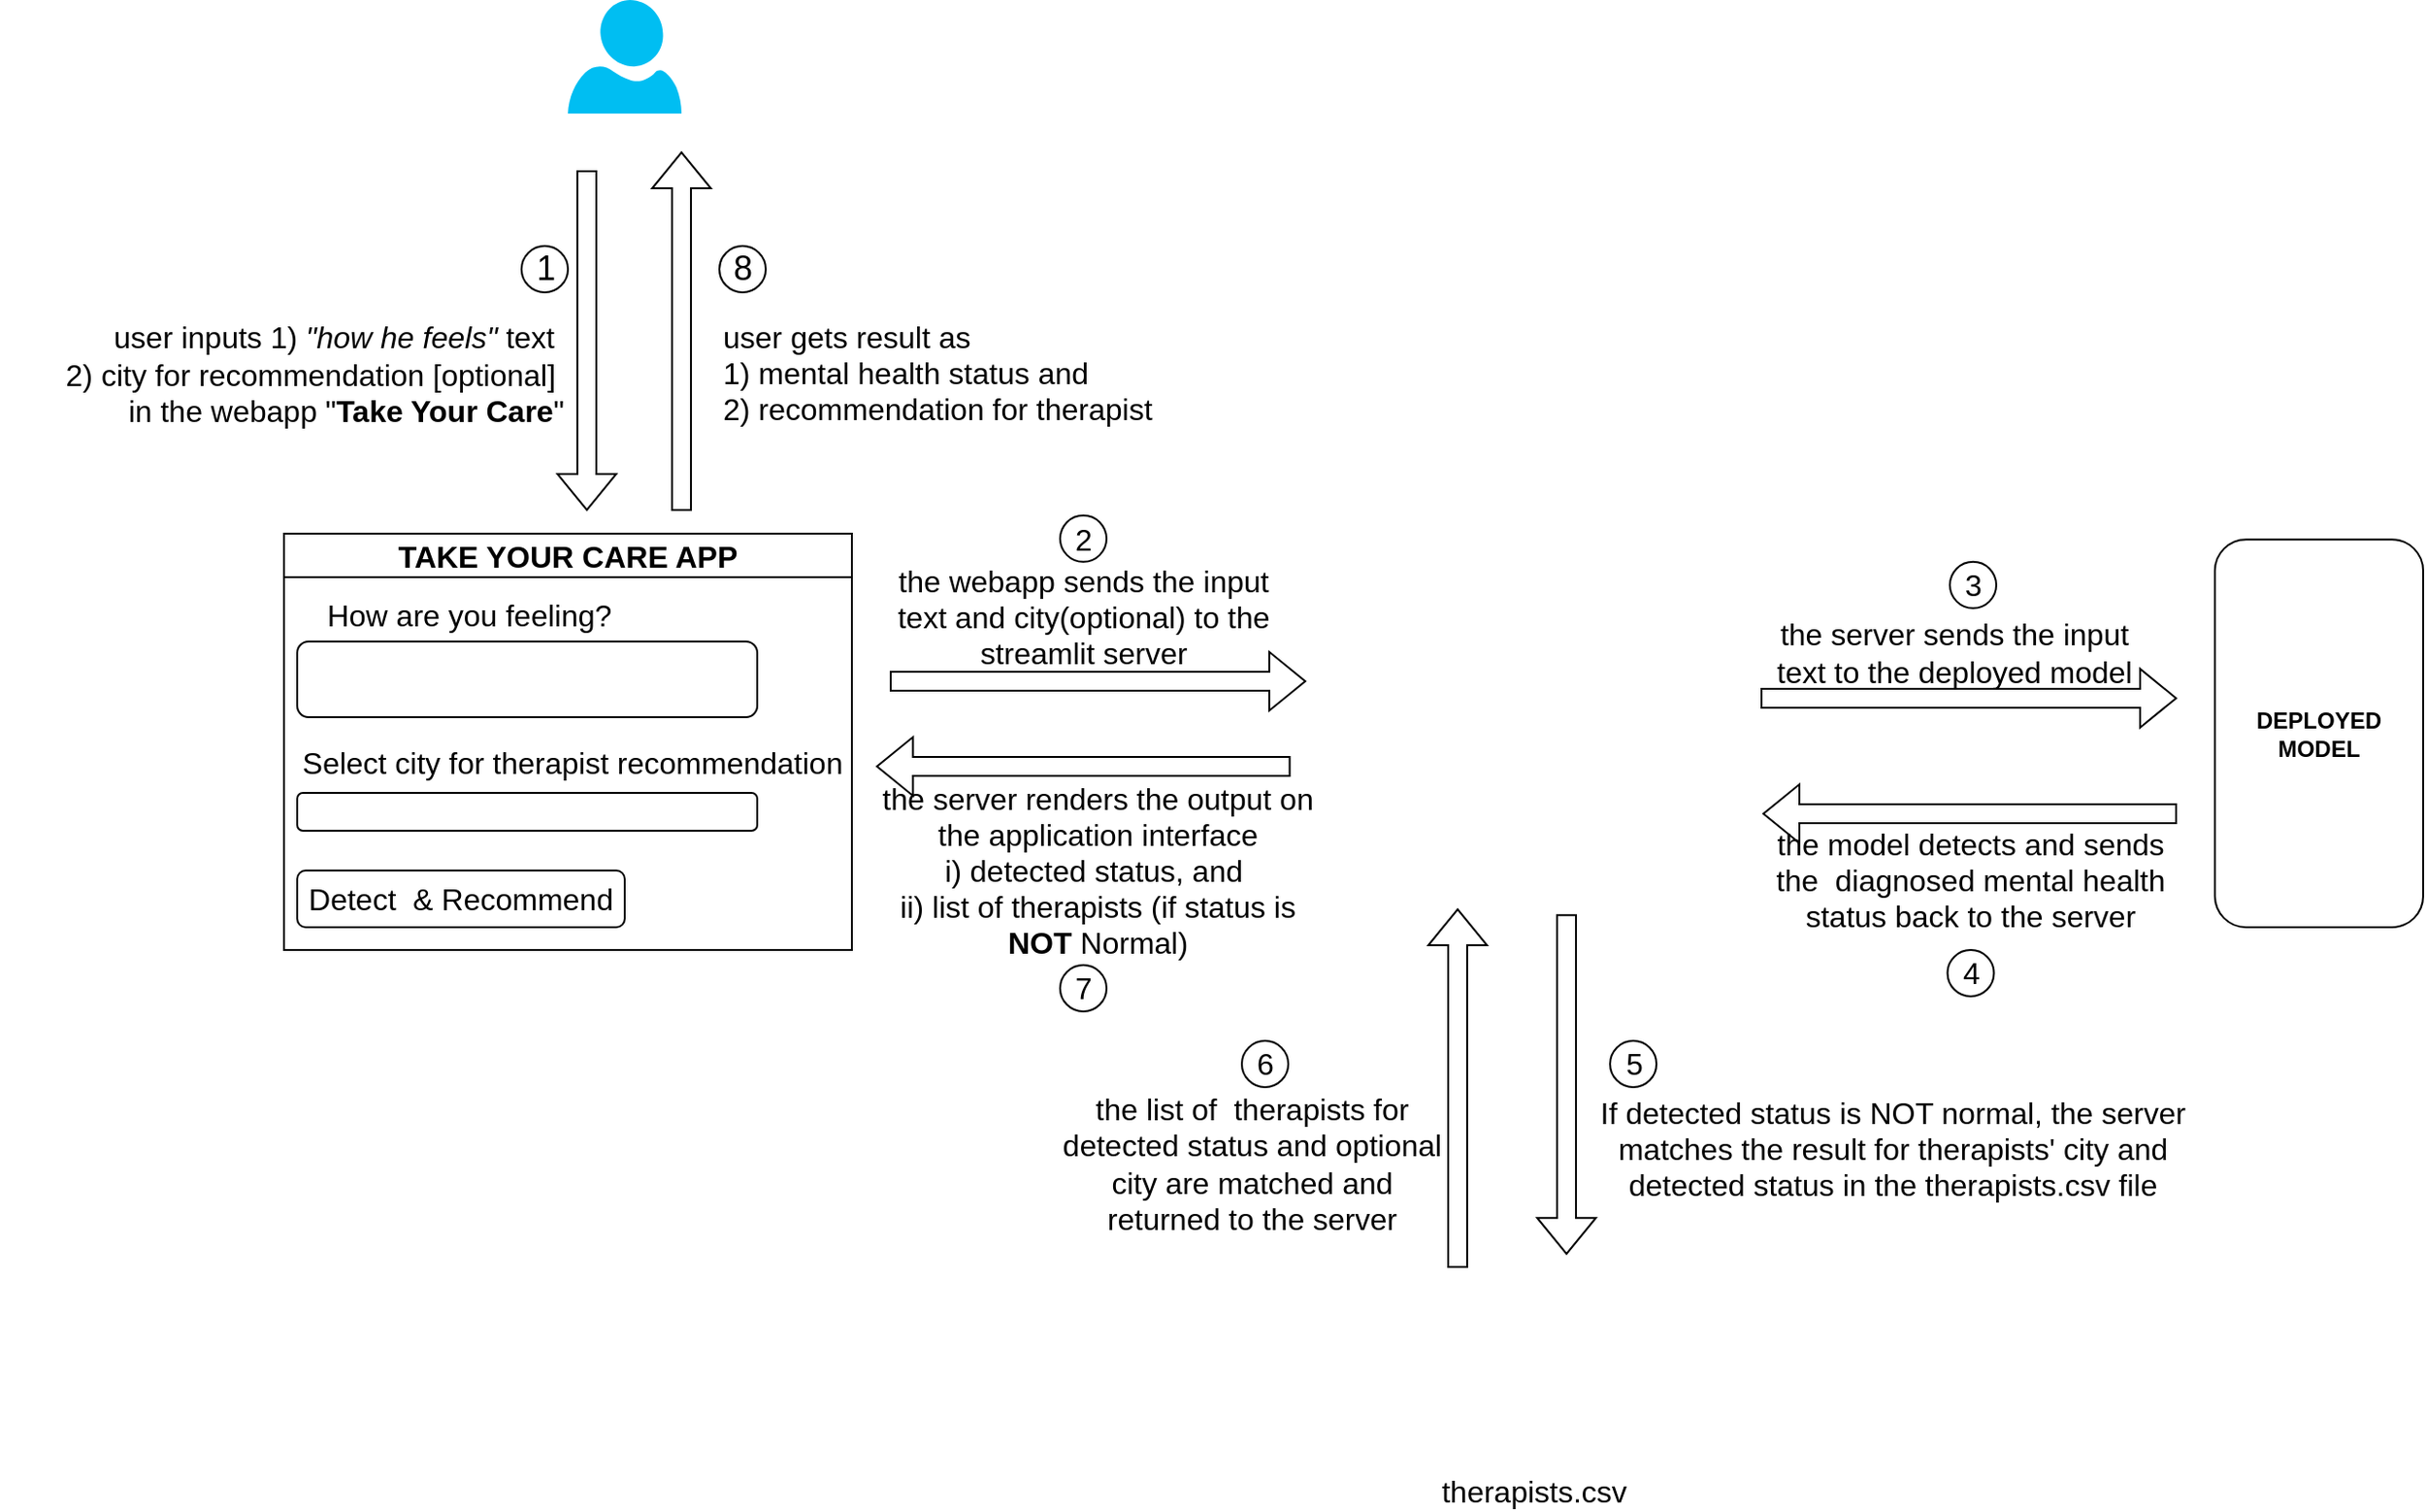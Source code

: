 <mxfile version="26.2.14">
  <diagram name="Page-1" id="6ngZtiUM4uMh45GGR5u8">
    <mxGraphModel dx="513" dy="460" grid="1" gridSize="10" guides="1" tooltips="1" connect="1" arrows="1" fold="1" page="1" pageScale="1" pageWidth="850" pageHeight="1100" math="0" shadow="0">
      <root>
        <mxCell id="0" />
        <mxCell id="1" parent="0" />
        <mxCell id="xVOtCNTEhyg7BvDX45ZJ-3" value="&lt;font style=&quot;font-size: 16px;&quot;&gt;TAKE YOUR CARE APP&lt;/font&gt;" style="swimlane;whiteSpace=wrap;html=1;fillColor=light-dark(#FFFFFF,#000000);" vertex="1" parent="1">
          <mxGeometry x="320" y="572" width="300" height="220" as="geometry" />
        </mxCell>
        <mxCell id="xVOtCNTEhyg7BvDX45ZJ-4" value="&lt;font style=&quot;font-size: 16px;&quot;&gt;How are you feeling?&lt;/font&gt;" style="text;html=1;align=center;verticalAlign=middle;whiteSpace=wrap;rounded=0;" vertex="1" parent="xVOtCNTEhyg7BvDX45ZJ-3">
          <mxGeometry x="6" y="28" width="184" height="30" as="geometry" />
        </mxCell>
        <mxCell id="xVOtCNTEhyg7BvDX45ZJ-5" value="" style="rounded=1;whiteSpace=wrap;html=1;" vertex="1" parent="xVOtCNTEhyg7BvDX45ZJ-3">
          <mxGeometry x="7" y="57" width="243" height="40" as="geometry" />
        </mxCell>
        <mxCell id="xVOtCNTEhyg7BvDX45ZJ-6" value="&lt;font style=&quot;font-size: 16px;&quot;&gt;Select city for therapist recommendation&lt;/font&gt;" style="text;html=1;align=center;verticalAlign=middle;whiteSpace=wrap;rounded=0;" vertex="1" parent="xVOtCNTEhyg7BvDX45ZJ-3">
          <mxGeometry x="5" y="106" width="295" height="30" as="geometry" />
        </mxCell>
        <mxCell id="xVOtCNTEhyg7BvDX45ZJ-7" value="" style="rounded=1;whiteSpace=wrap;html=1;" vertex="1" parent="xVOtCNTEhyg7BvDX45ZJ-3">
          <mxGeometry x="7" y="137" width="243" height="20" as="geometry" />
        </mxCell>
        <mxCell id="xVOtCNTEhyg7BvDX45ZJ-8" value="&lt;font style=&quot;font-size: 16px;&quot;&gt;Detect&amp;nbsp; &amp;amp; Recommend&lt;/font&gt;" style="rounded=1;whiteSpace=wrap;html=1;strokeColor=light-dark(#000000,#CC0000);" vertex="1" parent="xVOtCNTEhyg7BvDX45ZJ-3">
          <mxGeometry x="7" y="178" width="173" height="30" as="geometry" />
        </mxCell>
        <mxCell id="xVOtCNTEhyg7BvDX45ZJ-18" value="" style="verticalLabelPosition=bottom;html=1;verticalAlign=top;align=center;strokeColor=none;fillColor=#00BEF2;shape=mxgraph.azure.user;" vertex="1" parent="1">
          <mxGeometry x="470" y="290" width="60" height="60" as="geometry" />
        </mxCell>
        <mxCell id="xVOtCNTEhyg7BvDX45ZJ-22" value="&lt;font style=&quot;font-size: 16px;&quot;&gt;user inputs 1)&amp;nbsp;&lt;i style=&quot;&quot;&gt;&quot;how he feels&quot;&lt;/i&gt; text&lt;/font&gt;&lt;font style=&quot;font-size: 18px;&quot;&gt;&amp;nbsp;&lt;/font&gt;&lt;div&gt;&lt;font size=&quot;3&quot;&gt;2) city for recommendation [optional]&amp;nbsp;&lt;/font&gt;&lt;/div&gt;&lt;div&gt;&lt;font size=&quot;3&quot;&gt;in the webapp &quot;&lt;b&gt;Take Your Care&lt;/b&gt;&quot;&lt;/font&gt;&lt;/div&gt;" style="text;html=1;align=right;verticalAlign=middle;whiteSpace=wrap;rounded=0;" vertex="1" parent="1">
          <mxGeometry x="170" y="460.88" width="300" height="52.75" as="geometry" />
        </mxCell>
        <mxCell id="xVOtCNTEhyg7BvDX45ZJ-23" value="&lt;font style=&quot;font-size: 18px;&quot;&gt;1&lt;/font&gt;" style="ellipse;whiteSpace=wrap;html=1;aspect=fixed;" vertex="1" parent="1">
          <mxGeometry x="445.5" y="420.0" width="24.5" height="24.5" as="geometry" />
        </mxCell>
        <mxCell id="xVOtCNTEhyg7BvDX45ZJ-24" value="" style="shape=flexArrow;endArrow=classic;html=1;rounded=0;" edge="1" parent="1">
          <mxGeometry width="50" height="50" relative="1" as="geometry">
            <mxPoint x="640" y="650" as="sourcePoint" />
            <mxPoint x="860" y="650" as="targetPoint" />
          </mxGeometry>
        </mxCell>
        <mxCell id="xVOtCNTEhyg7BvDX45ZJ-25" value="&lt;font style=&quot;font-size: 16px;&quot;&gt;the webapp sends the input text and city(optional) to the streamlit server&lt;/font&gt;" style="text;html=1;align=center;verticalAlign=middle;whiteSpace=wrap;rounded=0;" vertex="1" parent="1">
          <mxGeometry x="641" y="590" width="202.5" height="51.38" as="geometry" />
        </mxCell>
        <mxCell id="xVOtCNTEhyg7BvDX45ZJ-26" value="&lt;font style=&quot;font-size: 16px;&quot;&gt;2&lt;/font&gt;" style="ellipse;whiteSpace=wrap;html=1;aspect=fixed;" vertex="1" parent="1">
          <mxGeometry x="730" y="562.38" width="24.5" height="24.5" as="geometry" />
        </mxCell>
        <mxCell id="xVOtCNTEhyg7BvDX45ZJ-27" value="" style="shape=image;verticalLabelPosition=bottom;labelBackgroundColor=default;verticalAlign=top;aspect=fixed;imageAspect=0;image=https://eu-images.contentstack.com/v3/assets/blt6b0f74e5591baa03/blt7c0bf7e21d4410b4/6319700b8cc2fa14e223aa27/8895.png;" vertex="1" parent="1">
          <mxGeometry x="870" y="611.38" width="220" height="146.52" as="geometry" />
        </mxCell>
        <mxCell id="xVOtCNTEhyg7BvDX45ZJ-28" value="" style="shape=flexArrow;endArrow=classic;html=1;rounded=0;" edge="1" parent="1">
          <mxGeometry width="50" height="50" relative="1" as="geometry">
            <mxPoint x="851.75" y="695" as="sourcePoint" />
            <mxPoint x="632.75" y="695" as="targetPoint" />
          </mxGeometry>
        </mxCell>
        <mxCell id="xVOtCNTEhyg7BvDX45ZJ-35" value="" style="shape=flexArrow;endArrow=classic;html=1;rounded=0;" edge="1" parent="1">
          <mxGeometry width="50" height="50" relative="1" as="geometry">
            <mxPoint x="1100" y="658.96" as="sourcePoint" />
            <mxPoint x="1320" y="658.96" as="targetPoint" />
          </mxGeometry>
        </mxCell>
        <mxCell id="xVOtCNTEhyg7BvDX45ZJ-36" value="&lt;font style=&quot;font-size: 16px;&quot;&gt;the server sends the input text to the deployed model&lt;/font&gt;" style="text;html=1;align=center;verticalAlign=middle;whiteSpace=wrap;rounded=0;" vertex="1" parent="1">
          <mxGeometry x="1101" y="620.34" width="202.5" height="30" as="geometry" />
        </mxCell>
        <mxCell id="xVOtCNTEhyg7BvDX45ZJ-37" value="&lt;font style=&quot;font-size: 16px;&quot;&gt;3&lt;/font&gt;" style="ellipse;whiteSpace=wrap;html=1;aspect=fixed;" vertex="1" parent="1">
          <mxGeometry x="1200" y="586.88" width="24.5" height="24.5" as="geometry" />
        </mxCell>
        <mxCell id="xVOtCNTEhyg7BvDX45ZJ-38" value="&lt;b&gt;DEPLOYED MODEL&lt;/b&gt;" style="rounded=1;whiteSpace=wrap;html=1;fillColor=light-dark(#FFFFFF,#9DAF7E);" vertex="1" parent="1">
          <mxGeometry x="1340" y="575.09" width="110" height="204.91" as="geometry" />
        </mxCell>
        <mxCell id="xVOtCNTEhyg7BvDX45ZJ-39" value="" style="shape=flexArrow;endArrow=classic;html=1;rounded=0;" edge="1" parent="1">
          <mxGeometry width="50" height="50" relative="1" as="geometry">
            <mxPoint x="1320" y="720" as="sourcePoint" />
            <mxPoint x="1101" y="720" as="targetPoint" />
          </mxGeometry>
        </mxCell>
        <mxCell id="xVOtCNTEhyg7BvDX45ZJ-40" value="&lt;font style=&quot;font-size: 16px;&quot;&gt;the model detects and sends the&amp;nbsp; diagnosed mental health status back to the server&lt;/font&gt;" style="text;html=1;align=center;verticalAlign=middle;whiteSpace=wrap;rounded=0;" vertex="1" parent="1">
          <mxGeometry x="1101" y="740" width="220" height="30" as="geometry" />
        </mxCell>
        <mxCell id="xVOtCNTEhyg7BvDX45ZJ-41" value="&lt;font style=&quot;font-size: 16px;&quot;&gt;4&lt;/font&gt;" style="ellipse;whiteSpace=wrap;html=1;aspect=fixed;" vertex="1" parent="1">
          <mxGeometry x="1198.75" y="792" width="24.5" height="24.5" as="geometry" />
        </mxCell>
        <mxCell id="xVOtCNTEhyg7BvDX45ZJ-44" value="&lt;font style=&quot;font-size: 16px;&quot;&gt;the server renders the output on the application interface&lt;/font&gt;&lt;div&gt;&lt;span style=&quot;background-color: transparent; color: light-dark(rgb(0, 0, 0), rgb(255, 255, 255));&quot;&gt;&lt;font style=&quot;font-size: 16px;&quot;&gt;i) detected status, and&amp;nbsp;&lt;/font&gt;&lt;/span&gt;&lt;div&gt;&lt;font style=&quot;font-size: 16px;&quot;&gt;&lt;span style=&quot;background-color: transparent; color: light-dark(rgb(0, 0, 0), rgb(255, 255, 255));&quot;&gt;ii) list of therapists (if status is &lt;/span&gt;&lt;b style=&quot;background-color: transparent; color: light-dark(rgb(0, 0, 0), rgb(255, 255, 255));&quot;&gt;NOT &lt;/b&gt;&lt;span style=&quot;background-color: transparent; color: light-dark(rgb(0, 0, 0), rgb(255, 255, 255));&quot;&gt;Normal)&lt;/span&gt;&lt;/font&gt;&lt;/div&gt;&lt;/div&gt;" style="text;html=1;align=center;verticalAlign=middle;whiteSpace=wrap;rounded=0;" vertex="1" parent="1">
          <mxGeometry x="630" y="730" width="240" height="40" as="geometry" />
        </mxCell>
        <mxCell id="xVOtCNTEhyg7BvDX45ZJ-45" value="&lt;font style=&quot;font-size: 16px;&quot;&gt;7&lt;/font&gt;" style="ellipse;whiteSpace=wrap;html=1;aspect=fixed;" vertex="1" parent="1">
          <mxGeometry x="730" y="800" width="24.5" height="24.5" as="geometry" />
        </mxCell>
        <mxCell id="xVOtCNTEhyg7BvDX45ZJ-46" value="" style="shape=image;html=1;verticalAlign=top;verticalLabelPosition=bottom;labelBackgroundColor=#ffffff;imageAspect=0;aspect=fixed;image=https://cdn3.iconfinder.com/data/icons/cad-database-presentation-spreadsheet-vector-fil-2/512/19-128.png" vertex="1" parent="1">
          <mxGeometry x="922.5" y="970" width="98" height="98" as="geometry" />
        </mxCell>
        <mxCell id="xVOtCNTEhyg7BvDX45ZJ-47" value="" style="shape=flexArrow;endArrow=classic;html=1;rounded=0;" edge="1" parent="1">
          <mxGeometry width="50" height="50" relative="1" as="geometry">
            <mxPoint x="997.5" y="773.12" as="sourcePoint" />
            <mxPoint x="997.5" y="953.12" as="targetPoint" />
          </mxGeometry>
        </mxCell>
        <mxCell id="xVOtCNTEhyg7BvDX45ZJ-48" value="&lt;font style=&quot;font-size: 16px;&quot;&gt;the list of&amp;nbsp; therapists for detected status and optional city are matched and returned to the server&lt;/font&gt;" style="text;html=1;align=center;verticalAlign=middle;whiteSpace=wrap;rounded=0;" vertex="1" parent="1">
          <mxGeometry x="730" y="890" width="202.5" height="30" as="geometry" />
        </mxCell>
        <mxCell id="xVOtCNTEhyg7BvDX45ZJ-49" value="&lt;font style=&quot;font-size: 16px;&quot;&gt;6&lt;/font&gt;" style="ellipse;whiteSpace=wrap;html=1;aspect=fixed;" vertex="1" parent="1">
          <mxGeometry x="826" y="840" width="24.5" height="24.5" as="geometry" />
        </mxCell>
        <mxCell id="xVOtCNTEhyg7BvDX45ZJ-50" value="" style="shape=flexArrow;endArrow=classic;html=1;rounded=0;" edge="1" parent="1">
          <mxGeometry width="50" height="50" relative="1" as="geometry">
            <mxPoint x="940" y="960" as="sourcePoint" />
            <mxPoint x="940" y="770" as="targetPoint" />
          </mxGeometry>
        </mxCell>
        <mxCell id="xVOtCNTEhyg7BvDX45ZJ-51" value="&lt;font style=&quot;font-size: 16px;&quot;&gt;If detected status is NOT normal,&amp;nbsp;&lt;span style=&quot;background-color: transparent; color: light-dark(rgb(0, 0, 0), rgb(255, 255, 255));&quot;&gt;the server matches the result for therapists&#39; city and detected status in the therapists.csv file&lt;/span&gt;&lt;/font&gt;" style="text;html=1;align=center;verticalAlign=middle;whiteSpace=wrap;rounded=0;" vertex="1" parent="1">
          <mxGeometry x="1010" y="874.5" width="320" height="45.5" as="geometry" />
        </mxCell>
        <mxCell id="xVOtCNTEhyg7BvDX45ZJ-52" value="&lt;font style=&quot;font-size: 16px;&quot;&gt;5&lt;/font&gt;" style="ellipse;whiteSpace=wrap;html=1;aspect=fixed;" vertex="1" parent="1">
          <mxGeometry x="1020.5" y="840" width="24.5" height="24.5" as="geometry" />
        </mxCell>
        <mxCell id="xVOtCNTEhyg7BvDX45ZJ-57" value="&lt;font style=&quot;font-size: 18px;&quot;&gt;8&lt;/font&gt;" style="ellipse;whiteSpace=wrap;html=1;aspect=fixed;" vertex="1" parent="1">
          <mxGeometry x="550" y="420.0" width="24.5" height="24.5" as="geometry" />
        </mxCell>
        <mxCell id="xVOtCNTEhyg7BvDX45ZJ-58" value="&lt;font style=&quot;font-size: 16px;&quot;&gt;user gets result as&amp;nbsp;&lt;/font&gt;&lt;div&gt;&lt;font size=&quot;3&quot;&gt;1) mental health status and&amp;nbsp;&lt;/font&gt;&lt;/div&gt;&lt;div&gt;&lt;font size=&quot;3&quot;&gt;2) recommendation for therapist&lt;/font&gt;&lt;/div&gt;" style="text;html=1;align=left;verticalAlign=middle;whiteSpace=wrap;rounded=0;" vertex="1" parent="1">
          <mxGeometry x="550" y="467.25" width="250" height="40" as="geometry" />
        </mxCell>
        <mxCell id="xVOtCNTEhyg7BvDX45ZJ-60" value="&lt;font style=&quot;font-size: 16px;&quot;&gt;therapists.csv&lt;/font&gt;" style="text;html=1;align=center;verticalAlign=middle;whiteSpace=wrap;rounded=0;" vertex="1" parent="1">
          <mxGeometry x="919.5" y="1068" width="121" height="20" as="geometry" />
        </mxCell>
        <mxCell id="xVOtCNTEhyg7BvDX45ZJ-63" value="" style="shape=flexArrow;endArrow=classic;html=1;rounded=0;" edge="1" parent="1">
          <mxGeometry width="50" height="50" relative="1" as="geometry">
            <mxPoint x="480" y="380" as="sourcePoint" />
            <mxPoint x="480" y="560" as="targetPoint" />
          </mxGeometry>
        </mxCell>
        <mxCell id="xVOtCNTEhyg7BvDX45ZJ-64" value="" style="shape=flexArrow;endArrow=classic;html=1;rounded=0;" edge="1" parent="1">
          <mxGeometry width="50" height="50" relative="1" as="geometry">
            <mxPoint x="530" y="560" as="sourcePoint" />
            <mxPoint x="530" y="370" as="targetPoint" />
          </mxGeometry>
        </mxCell>
      </root>
    </mxGraphModel>
  </diagram>
</mxfile>
